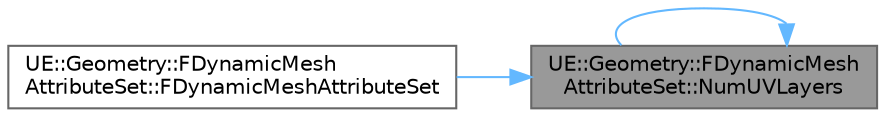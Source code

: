 digraph "UE::Geometry::FDynamicMeshAttributeSet::NumUVLayers"
{
 // INTERACTIVE_SVG=YES
 // LATEX_PDF_SIZE
  bgcolor="transparent";
  edge [fontname=Helvetica,fontsize=10,labelfontname=Helvetica,labelfontsize=10];
  node [fontname=Helvetica,fontsize=10,shape=box,height=0.2,width=0.4];
  rankdir="RL";
  Node1 [id="Node000001",label="UE::Geometry::FDynamicMesh\lAttributeSet::NumUVLayers",height=0.2,width=0.4,color="gray40", fillcolor="grey60", style="filled", fontcolor="black",tooltip=" "];
  Node1 -> Node2 [id="edge1_Node000001_Node000002",dir="back",color="steelblue1",style="solid",tooltip=" "];
  Node2 [id="Node000002",label="UE::Geometry::FDynamicMesh\lAttributeSet::FDynamicMeshAttributeSet",height=0.2,width=0.4,color="grey40", fillcolor="white", style="filled",URL="$da/d48/classUE_1_1Geometry_1_1FDynamicMeshAttributeSet.html#af36dd4352231e63059012378e0fa76f5",tooltip=" "];
  Node1 -> Node1 [id="edge2_Node000001_Node000001",dir="back",color="steelblue1",style="solid",tooltip=" "];
}
